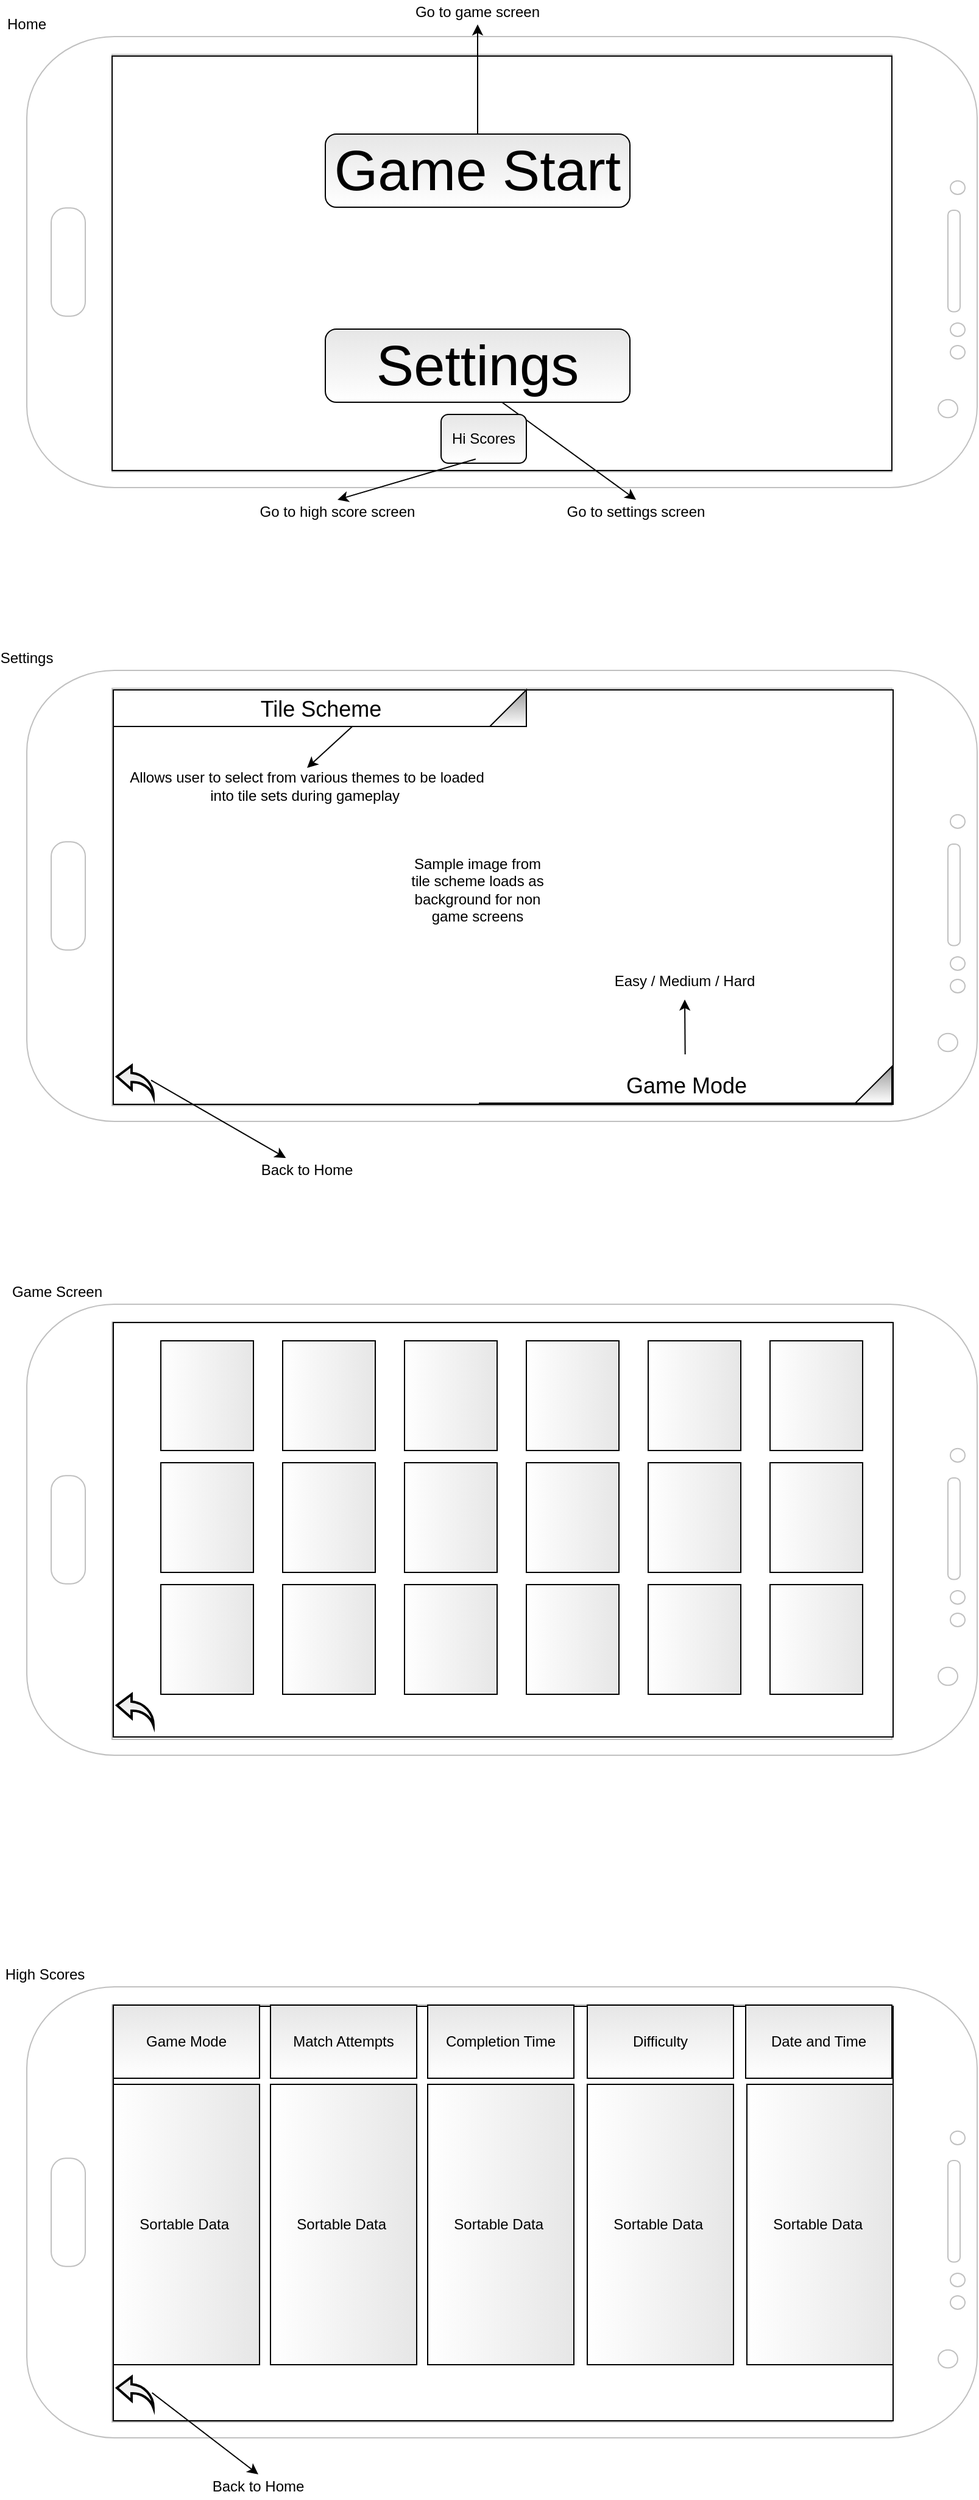 <mxfile version="14.6.13" type="device"><diagram id="3Vz7GDglLqsAy1TuZTx-" name="Page-1"><mxGraphModel dx="1264" dy="592" grid="1" gridSize="10" guides="1" tooltips="1" connect="1" arrows="1" fold="1" page="1" pageScale="1" pageWidth="850" pageHeight="1100" math="0" shadow="0"><root><mxCell id="0"/><mxCell id="1" parent="0"/><mxCell id="xZmnF5-ExqYz7Tapgvyx-1" value="" style="verticalLabelPosition=bottom;verticalAlign=top;html=1;shadow=0;dashed=0;strokeWidth=1;shape=mxgraph.android.phone2;strokeColor=#c0c0c0;direction=south;" parent="1" vertex="1"><mxGeometry x="30" y="80" width="780" height="370" as="geometry"/></mxCell><mxCell id="xZmnF5-ExqYz7Tapgvyx-2" value="&lt;font style=&quot;font-size: 50px&quot;&gt;&lt;br&gt;&lt;/font&gt;" style="rounded=0;whiteSpace=wrap;html=1;verticalAlign=middle;" parent="1" vertex="1"><mxGeometry x="100" y="96" width="640" height="340" as="geometry"/></mxCell><mxCell id="xZmnF5-ExqYz7Tapgvyx-4" value="Go to game screen" style="text;html=1;strokeColor=none;fillColor=none;align=center;verticalAlign=middle;whiteSpace=wrap;rounded=0;" parent="1" vertex="1"><mxGeometry x="280" y="50" width="240" height="20" as="geometry"/></mxCell><mxCell id="xZmnF5-ExqYz7Tapgvyx-5" value="Go to settings screen" style="text;html=1;strokeColor=none;fillColor=none;align=center;verticalAlign=middle;whiteSpace=wrap;rounded=0;" parent="1" vertex="1"><mxGeometry x="440" y="460" width="180" height="20" as="geometry"/></mxCell><mxCell id="xZmnF5-ExqYz7Tapgvyx-6" value="" style="endArrow=classic;html=1;entryX=0.5;entryY=1;entryDx=0;entryDy=0;" parent="1" target="xZmnF5-ExqYz7Tapgvyx-4" edge="1"><mxGeometry width="50" height="50" relative="1" as="geometry"><mxPoint x="400" y="160" as="sourcePoint"/><mxPoint x="430" y="100" as="targetPoint"/></mxGeometry></mxCell><mxCell id="xZmnF5-ExqYz7Tapgvyx-8" value="" style="endArrow=classic;html=1;entryX=0.5;entryY=0;entryDx=0;entryDy=0;" parent="1" target="xZmnF5-ExqYz7Tapgvyx-5" edge="1"><mxGeometry width="50" height="50" relative="1" as="geometry"><mxPoint x="420" y="380" as="sourcePoint"/><mxPoint x="450" y="270" as="targetPoint"/></mxGeometry></mxCell><mxCell id="xZmnF5-ExqYz7Tapgvyx-9" value="" style="verticalLabelPosition=bottom;verticalAlign=top;html=1;shadow=0;dashed=0;strokeWidth=1;shape=mxgraph.android.phone2;strokeColor=#c0c0c0;direction=south;" parent="1" vertex="1"><mxGeometry x="30" y="600" width="780" height="370" as="geometry"/></mxCell><mxCell id="xZmnF5-ExqYz7Tapgvyx-10" value="" style="rounded=0;whiteSpace=wrap;html=1;" parent="1" vertex="1"><mxGeometry x="101" y="616" width="640" height="340" as="geometry"/></mxCell><mxCell id="xZmnF5-ExqYz7Tapgvyx-13" value="&lt;font style=&quot;font-size: 18px&quot;&gt;Tile Scheme&lt;/font&gt;" style="strokeWidth=1;html=1;shadow=0;shape=mxgraph.android.spinner2;align=center;fillColor=#999999;verticalAlign=bottom;fontColor=#000000;gradientColor=#ffffff;perimeterSpacing=10;sketch=0;" parent="1" vertex="1"><mxGeometry x="101" y="616" width="339" height="30" as="geometry"/></mxCell><mxCell id="xZmnF5-ExqYz7Tapgvyx-14" value="Allows user to select from various themes to be loaded into tile sets during gameplay&amp;nbsp;" style="text;html=1;strokeColor=none;fillColor=none;align=center;verticalAlign=middle;whiteSpace=wrap;rounded=0;shadow=0;sketch=0;fontColor=#000000;" parent="1" vertex="1"><mxGeometry x="110" y="680" width="300" height="30" as="geometry"/></mxCell><mxCell id="xZmnF5-ExqYz7Tapgvyx-15" value="" style="endArrow=classic;html=1;fontColor=#000000;exitX=0.575;exitY=0.796;exitDx=0;exitDy=0;exitPerimeter=0;entryX=0.5;entryY=0;entryDx=0;entryDy=0;" parent="1" source="xZmnF5-ExqYz7Tapgvyx-13" target="xZmnF5-ExqYz7Tapgvyx-14" edge="1"><mxGeometry width="50" height="50" relative="1" as="geometry"><mxPoint x="400" y="780" as="sourcePoint"/><mxPoint x="450" y="730" as="targetPoint"/></mxGeometry></mxCell><mxCell id="xZmnF5-ExqYz7Tapgvyx-17" value="&lt;font style=&quot;font-size: 18px&quot;&gt;Game Mode&lt;/font&gt;" style="strokeWidth=1;html=1;shadow=0;shape=mxgraph.android.spinner2;align=center;fillColor=#999999;verticalAlign=bottom;fontColor=#000000;gradientColor=#ffffff;perimeterSpacing=10;sketch=0;" parent="1" vertex="1"><mxGeometry x="401" y="925" width="339" height="30" as="geometry"/></mxCell><mxCell id="xZmnF5-ExqYz7Tapgvyx-18" value="Easy / Medium / Hard" style="text;html=1;strokeColor=none;fillColor=none;align=center;verticalAlign=middle;whiteSpace=wrap;rounded=0;shadow=0;sketch=0;fontColor=#000000;" parent="1" vertex="1"><mxGeometry x="410" y="840" width="320" height="30" as="geometry"/></mxCell><mxCell id="xZmnF5-ExqYz7Tapgvyx-19" value="" style="endArrow=classic;html=1;fontColor=#000000;entryX=0.5;entryY=1;entryDx=0;entryDy=0;" parent="1" source="xZmnF5-ExqYz7Tapgvyx-17" target="xZmnF5-ExqYz7Tapgvyx-18" edge="1"><mxGeometry width="50" height="50" relative="1" as="geometry"><mxPoint x="400" y="780" as="sourcePoint"/><mxPoint x="450" y="730" as="targetPoint"/></mxGeometry></mxCell><mxCell id="xZmnF5-ExqYz7Tapgvyx-20" value="Settings" style="text;html=1;strokeColor=none;fillColor=none;align=center;verticalAlign=middle;whiteSpace=wrap;rounded=0;shadow=0;sketch=0;fontColor=#000000;" parent="1" vertex="1"><mxGeometry x="10" y="580" width="40" height="20" as="geometry"/></mxCell><mxCell id="xZmnF5-ExqYz7Tapgvyx-21" value="Home" style="text;html=1;strokeColor=none;fillColor=none;align=center;verticalAlign=middle;whiteSpace=wrap;rounded=0;shadow=0;sketch=0;fontColor=#000000;" parent="1" vertex="1"><mxGeometry x="10" y="60" width="40" height="20" as="geometry"/></mxCell><mxCell id="xZmnF5-ExqYz7Tapgvyx-22" value="" style="html=1;verticalLabelPosition=bottom;align=center;labelBackgroundColor=#ffffff;verticalAlign=top;strokeWidth=2;shadow=0;dashed=0;shape=mxgraph.ios7.icons.back;sketch=0;fontColor=#000000;fillColor=#E6E6E6;gradientColor=#ffffff;" parent="1" vertex="1"><mxGeometry x="104" y="924.25" width="30" height="25.5" as="geometry"/></mxCell><mxCell id="xZmnF5-ExqYz7Tapgvyx-23" value="" style="endArrow=classic;html=1;fontColor=#000000;exitX=0.933;exitY=0.469;exitDx=0;exitDy=0;exitPerimeter=0;" parent="1" source="xZmnF5-ExqYz7Tapgvyx-22" target="xZmnF5-ExqYz7Tapgvyx-24" edge="1"><mxGeometry width="50" height="50" relative="1" as="geometry"><mxPoint x="400" y="780" as="sourcePoint"/><mxPoint x="230" y="1010" as="targetPoint"/></mxGeometry></mxCell><mxCell id="xZmnF5-ExqYz7Tapgvyx-24" value="Back to Home" style="text;html=1;strokeColor=none;fillColor=none;align=center;verticalAlign=middle;whiteSpace=wrap;rounded=0;shadow=0;sketch=0;fontColor=#000000;" parent="1" vertex="1"><mxGeometry x="210" y="1000" width="100" height="20" as="geometry"/></mxCell><mxCell id="xZmnF5-ExqYz7Tapgvyx-25" value="&lt;font style=&quot;font-size: 46px&quot;&gt;Game Start&lt;/font&gt;" style="rounded=1;whiteSpace=wrap;html=1;shadow=0;sketch=0;fontColor=#000000;strokeColor=#000000;fillColor=#E6E6E6;gradientColor=#ffffff;" parent="1" vertex="1"><mxGeometry x="275" y="160" width="250" height="60" as="geometry"/></mxCell><mxCell id="xZmnF5-ExqYz7Tapgvyx-26" value="&lt;font style=&quot;font-size: 46px&quot;&gt;Settings&lt;/font&gt;" style="rounded=1;whiteSpace=wrap;html=1;shadow=0;sketch=0;fontColor=#000000;strokeColor=#000000;fillColor=#E6E6E6;gradientColor=#ffffff;" parent="1" vertex="1"><mxGeometry x="275" y="320" width="250" height="60" as="geometry"/></mxCell><mxCell id="xZmnF5-ExqYz7Tapgvyx-32" value="Sample image from tile scheme loads as background for non game screens" style="text;html=1;strokeColor=none;fillColor=none;align=center;verticalAlign=middle;whiteSpace=wrap;rounded=0;shadow=0;sketch=0;fontColor=#000000;" parent="1" vertex="1"><mxGeometry x="340" y="770" width="120" height="20" as="geometry"/></mxCell><mxCell id="xZmnF5-ExqYz7Tapgvyx-33" value="" style="verticalLabelPosition=bottom;verticalAlign=top;html=1;shadow=0;dashed=0;strokeWidth=1;shape=mxgraph.android.phone2;strokeColor=#c0c0c0;direction=south;" parent="1" vertex="1"><mxGeometry x="30" y="1120" width="780" height="370" as="geometry"/></mxCell><mxCell id="xZmnF5-ExqYz7Tapgvyx-34" value="" style="rounded=0;whiteSpace=wrap;html=1;" parent="1" vertex="1"><mxGeometry x="101" y="1135" width="640" height="340" as="geometry"/></mxCell><mxCell id="xZmnF5-ExqYz7Tapgvyx-35" value="" style="html=1;verticalLabelPosition=bottom;align=center;labelBackgroundColor=#ffffff;verticalAlign=top;strokeWidth=2;shadow=0;dashed=0;shape=mxgraph.ios7.icons.back;sketch=0;fontColor=#000000;fillColor=#E6E6E6;gradientColor=#ffffff;" parent="1" vertex="1"><mxGeometry x="104" y="1440" width="30" height="25.5" as="geometry"/></mxCell><mxCell id="xZmnF5-ExqYz7Tapgvyx-39" value="" style="rounded=0;whiteSpace=wrap;html=1;shadow=0;sketch=0;fontColor=#000000;strokeColor=#000000;fillColor=#E6E6E6;gradientColor=#ffffff;direction=south;" parent="1" vertex="1"><mxGeometry x="140" y="1150" width="76" height="90" as="geometry"/></mxCell><mxCell id="xZmnF5-ExqYz7Tapgvyx-40" value="" style="rounded=0;whiteSpace=wrap;html=1;shadow=0;sketch=0;fontColor=#000000;strokeColor=#000000;fillColor=#E6E6E6;gradientColor=#ffffff;direction=south;" parent="1" vertex="1"><mxGeometry x="140" y="1250" width="76" height="90" as="geometry"/></mxCell><mxCell id="xZmnF5-ExqYz7Tapgvyx-41" value="" style="rounded=0;whiteSpace=wrap;html=1;shadow=0;sketch=0;fontColor=#000000;strokeColor=#000000;fillColor=#E6E6E6;gradientColor=#ffffff;direction=south;" parent="1" vertex="1"><mxGeometry x="140" y="1350" width="76" height="90" as="geometry"/></mxCell><mxCell id="xZmnF5-ExqYz7Tapgvyx-42" value="" style="rounded=0;whiteSpace=wrap;html=1;shadow=0;sketch=0;fontColor=#000000;strokeColor=#000000;fillColor=#E6E6E6;gradientColor=#ffffff;direction=south;" parent="1" vertex="1"><mxGeometry x="240" y="1150" width="76" height="90" as="geometry"/></mxCell><mxCell id="xZmnF5-ExqYz7Tapgvyx-43" value="" style="rounded=0;whiteSpace=wrap;html=1;shadow=0;sketch=0;fontColor=#000000;strokeColor=#000000;fillColor=#E6E6E6;gradientColor=#ffffff;direction=south;" parent="1" vertex="1"><mxGeometry x="240" y="1350" width="76" height="90" as="geometry"/></mxCell><mxCell id="xZmnF5-ExqYz7Tapgvyx-44" value="" style="rounded=0;whiteSpace=wrap;html=1;shadow=0;sketch=0;fontColor=#000000;strokeColor=#000000;fillColor=#E6E6E6;gradientColor=#ffffff;direction=south;" parent="1" vertex="1"><mxGeometry x="240" y="1250" width="76" height="90" as="geometry"/></mxCell><mxCell id="xZmnF5-ExqYz7Tapgvyx-45" value="" style="rounded=0;whiteSpace=wrap;html=1;shadow=0;sketch=0;fontColor=#000000;strokeColor=#000000;fillColor=#E6E6E6;gradientColor=#ffffff;direction=south;" parent="1" vertex="1"><mxGeometry x="340" y="1150" width="76" height="90" as="geometry"/></mxCell><mxCell id="xZmnF5-ExqYz7Tapgvyx-46" value="" style="rounded=0;whiteSpace=wrap;html=1;shadow=0;sketch=0;fontColor=#000000;strokeColor=#000000;fillColor=#E6E6E6;gradientColor=#ffffff;direction=south;" parent="1" vertex="1"><mxGeometry x="340" y="1250" width="76" height="90" as="geometry"/></mxCell><mxCell id="xZmnF5-ExqYz7Tapgvyx-47" value="" style="rounded=0;whiteSpace=wrap;html=1;shadow=0;sketch=0;fontColor=#000000;strokeColor=#000000;fillColor=#E6E6E6;gradientColor=#ffffff;direction=south;" parent="1" vertex="1"><mxGeometry x="340" y="1350" width="76" height="90" as="geometry"/></mxCell><mxCell id="xZmnF5-ExqYz7Tapgvyx-48" value="" style="rounded=0;whiteSpace=wrap;html=1;shadow=0;sketch=0;fontColor=#000000;strokeColor=#000000;fillColor=#E6E6E6;gradientColor=#ffffff;direction=south;" parent="1" vertex="1"><mxGeometry x="440" y="1350" width="76" height="90" as="geometry"/></mxCell><mxCell id="xZmnF5-ExqYz7Tapgvyx-49" value="" style="rounded=0;whiteSpace=wrap;html=1;shadow=0;sketch=0;fontColor=#000000;strokeColor=#000000;fillColor=#E6E6E6;gradientColor=#ffffff;direction=south;" parent="1" vertex="1"><mxGeometry x="540" y="1150" width="76" height="90" as="geometry"/></mxCell><mxCell id="xZmnF5-ExqYz7Tapgvyx-50" value="" style="rounded=0;whiteSpace=wrap;html=1;shadow=0;sketch=0;fontColor=#000000;strokeColor=#000000;fillColor=#E6E6E6;gradientColor=#ffffff;direction=south;" parent="1" vertex="1"><mxGeometry x="440" y="1150" width="76" height="90" as="geometry"/></mxCell><mxCell id="xZmnF5-ExqYz7Tapgvyx-51" value="" style="rounded=0;whiteSpace=wrap;html=1;shadow=0;sketch=0;fontColor=#000000;strokeColor=#000000;fillColor=#E6E6E6;gradientColor=#ffffff;direction=south;" parent="1" vertex="1"><mxGeometry x="540" y="1350" width="76" height="90" as="geometry"/></mxCell><mxCell id="xZmnF5-ExqYz7Tapgvyx-52" value="" style="rounded=0;whiteSpace=wrap;html=1;shadow=0;sketch=0;fontColor=#000000;strokeColor=#000000;fillColor=#E6E6E6;gradientColor=#ffffff;direction=south;" parent="1" vertex="1"><mxGeometry x="540" y="1250" width="76" height="90" as="geometry"/></mxCell><mxCell id="xZmnF5-ExqYz7Tapgvyx-53" value="" style="rounded=0;whiteSpace=wrap;html=1;shadow=0;sketch=0;fontColor=#000000;strokeColor=#000000;fillColor=#E6E6E6;gradientColor=#ffffff;direction=south;" parent="1" vertex="1"><mxGeometry x="440" y="1250" width="76" height="90" as="geometry"/></mxCell><mxCell id="xZmnF5-ExqYz7Tapgvyx-54" value="" style="rounded=0;whiteSpace=wrap;html=1;shadow=0;sketch=0;fontColor=#000000;strokeColor=#000000;fillColor=#E6E6E6;gradientColor=#ffffff;direction=south;" parent="1" vertex="1"><mxGeometry x="640" y="1350" width="76" height="90" as="geometry"/></mxCell><mxCell id="xZmnF5-ExqYz7Tapgvyx-55" value="" style="rounded=0;whiteSpace=wrap;html=1;shadow=0;sketch=0;fontColor=#000000;strokeColor=#000000;fillColor=#E6E6E6;gradientColor=#ffffff;direction=south;" parent="1" vertex="1"><mxGeometry x="640" y="1250" width="76" height="90" as="geometry"/></mxCell><mxCell id="xZmnF5-ExqYz7Tapgvyx-56" value="" style="rounded=0;whiteSpace=wrap;html=1;shadow=0;sketch=0;fontColor=#000000;strokeColor=#000000;fillColor=#E6E6E6;gradientColor=#ffffff;direction=south;" parent="1" vertex="1"><mxGeometry x="640" y="1150" width="76" height="90" as="geometry"/></mxCell><mxCell id="xZmnF5-ExqYz7Tapgvyx-60" value="Hi Scores" style="rounded=1;whiteSpace=wrap;html=1;shadow=0;sketch=0;fontColor=#000000;strokeColor=#000000;fillColor=#E6E6E6;gradientColor=#ffffff;" parent="1" vertex="1"><mxGeometry x="370" y="390" width="70" height="40" as="geometry"/></mxCell><mxCell id="xZmnF5-ExqYz7Tapgvyx-61" value="" style="endArrow=classic;html=1;fontColor=#000000;entryX=0.5;entryY=0;entryDx=0;entryDy=0;exitX=0.406;exitY=0.915;exitDx=0;exitDy=0;exitPerimeter=0;" parent="1" source="xZmnF5-ExqYz7Tapgvyx-60" target="xZmnF5-ExqYz7Tapgvyx-62" edge="1"><mxGeometry width="50" height="50" relative="1" as="geometry"><mxPoint x="400" y="400" as="sourcePoint"/><mxPoint x="350" y="470" as="targetPoint"/></mxGeometry></mxCell><mxCell id="xZmnF5-ExqYz7Tapgvyx-62" value="Go to high score screen" style="text;html=1;strokeColor=none;fillColor=none;align=center;verticalAlign=middle;whiteSpace=wrap;rounded=0;shadow=0;sketch=0;fontColor=#000000;" parent="1" vertex="1"><mxGeometry x="220" y="460" width="130" height="20" as="geometry"/></mxCell><mxCell id="xZmnF5-ExqYz7Tapgvyx-63" value="" style="verticalLabelPosition=bottom;verticalAlign=top;html=1;shadow=0;dashed=0;strokeWidth=1;shape=mxgraph.android.phone2;strokeColor=#c0c0c0;direction=south;" parent="1" vertex="1"><mxGeometry x="30" y="1680" width="780" height="370" as="geometry"/></mxCell><mxCell id="xZmnF5-ExqYz7Tapgvyx-64" value="" style="rounded=0;whiteSpace=wrap;html=1;" parent="1" vertex="1"><mxGeometry x="101" y="1696" width="640" height="340" as="geometry"/></mxCell><mxCell id="xZmnF5-ExqYz7Tapgvyx-65" value="Game Mode" style="rounded=0;whiteSpace=wrap;html=1;shadow=0;sketch=0;fontColor=#000000;strokeColor=#000000;fillColor=#E6E6E6;gradientColor=#ffffff;" parent="1" vertex="1"><mxGeometry x="101" y="1695" width="120" height="60" as="geometry"/></mxCell><mxCell id="xZmnF5-ExqYz7Tapgvyx-66" value="Match Attempts" style="rounded=0;whiteSpace=wrap;html=1;shadow=0;sketch=0;fontColor=#000000;strokeColor=#000000;fillColor=#E6E6E6;gradientColor=#ffffff;" parent="1" vertex="1"><mxGeometry x="230" y="1695" width="120" height="60" as="geometry"/></mxCell><mxCell id="xZmnF5-ExqYz7Tapgvyx-67" value="Completion Time" style="rounded=0;whiteSpace=wrap;html=1;shadow=0;sketch=0;fontColor=#000000;strokeColor=#000000;fillColor=#E6E6E6;gradientColor=#ffffff;" parent="1" vertex="1"><mxGeometry x="359" y="1695" width="120" height="60" as="geometry"/></mxCell><mxCell id="xZmnF5-ExqYz7Tapgvyx-68" value="Difficulty" style="rounded=0;whiteSpace=wrap;html=1;shadow=0;sketch=0;fontColor=#000000;strokeColor=#000000;fillColor=#E6E6E6;gradientColor=#ffffff;" parent="1" vertex="1"><mxGeometry x="490" y="1695" width="120" height="60" as="geometry"/></mxCell><mxCell id="xZmnF5-ExqYz7Tapgvyx-69" value="Date and Time" style="rounded=0;whiteSpace=wrap;html=1;shadow=0;sketch=0;fontColor=#000000;strokeColor=#000000;fillColor=#E6E6E6;gradientColor=#ffffff;" parent="1" vertex="1"><mxGeometry x="620" y="1695" width="120" height="60" as="geometry"/></mxCell><mxCell id="xZmnF5-ExqYz7Tapgvyx-70" value="" style="html=1;verticalLabelPosition=bottom;align=center;labelBackgroundColor=#ffffff;verticalAlign=top;strokeWidth=2;shadow=0;dashed=0;shape=mxgraph.ios7.icons.back;sketch=0;fontColor=#000000;fillColor=#E6E6E6;gradientColor=#ffffff;" parent="1" vertex="1"><mxGeometry x="104" y="2000" width="30" height="25.5" as="geometry"/></mxCell><mxCell id="xZmnF5-ExqYz7Tapgvyx-71" value="Back to Home" style="text;html=1;strokeColor=none;fillColor=none;align=center;verticalAlign=middle;whiteSpace=wrap;rounded=0;shadow=0;sketch=0;fontColor=#000000;" parent="1" vertex="1"><mxGeometry x="170" y="2080" width="100" height="20" as="geometry"/></mxCell><mxCell id="xZmnF5-ExqYz7Tapgvyx-72" value="" style="endArrow=classic;html=1;fontColor=#000000;exitX=0.96;exitY=0.51;exitDx=0;exitDy=0;exitPerimeter=0;entryX=0.5;entryY=0;entryDx=0;entryDy=0;" parent="1" source="xZmnF5-ExqYz7Tapgvyx-70" target="xZmnF5-ExqYz7Tapgvyx-71" edge="1"><mxGeometry width="50" height="50" relative="1" as="geometry"><mxPoint x="400" y="1940" as="sourcePoint"/><mxPoint x="450" y="1890" as="targetPoint"/></mxGeometry></mxCell><mxCell id="xZmnF5-ExqYz7Tapgvyx-73" value="Sortable Data&amp;nbsp;" style="rounded=0;whiteSpace=wrap;html=1;shadow=0;sketch=0;fontColor=#000000;strokeColor=#000000;fillColor=#E6E6E6;gradientColor=#ffffff;direction=south;" parent="1" vertex="1"><mxGeometry x="101" y="1760" width="120" height="230" as="geometry"/></mxCell><mxCell id="xZmnF5-ExqYz7Tapgvyx-74" value="&lt;span&gt;Sortable Data&amp;nbsp;&lt;/span&gt;" style="rounded=0;whiteSpace=wrap;html=1;shadow=0;sketch=0;fontColor=#000000;strokeColor=#000000;fillColor=#E6E6E6;gradientColor=#ffffff;direction=south;" parent="1" vertex="1"><mxGeometry x="230" y="1760" width="120" height="230" as="geometry"/></mxCell><mxCell id="xZmnF5-ExqYz7Tapgvyx-75" value="&lt;span&gt;Sortable Data&amp;nbsp;&lt;/span&gt;" style="rounded=0;whiteSpace=wrap;html=1;shadow=0;sketch=0;fontColor=#000000;strokeColor=#000000;fillColor=#E6E6E6;gradientColor=#ffffff;direction=south;" parent="1" vertex="1"><mxGeometry x="359" y="1760" width="120" height="230" as="geometry"/></mxCell><mxCell id="xZmnF5-ExqYz7Tapgvyx-76" value="&lt;span&gt;Sortable Data&amp;nbsp;&lt;/span&gt;" style="rounded=0;whiteSpace=wrap;html=1;shadow=0;sketch=0;fontColor=#000000;strokeColor=#000000;fillColor=#E6E6E6;gradientColor=#ffffff;direction=south;" parent="1" vertex="1"><mxGeometry x="490" y="1760" width="120" height="230" as="geometry"/></mxCell><mxCell id="xZmnF5-ExqYz7Tapgvyx-77" value="&lt;span&gt;Sortable Data&amp;nbsp;&lt;/span&gt;" style="rounded=0;whiteSpace=wrap;html=1;shadow=0;sketch=0;fontColor=#000000;strokeColor=#000000;fillColor=#E6E6E6;gradientColor=#ffffff;direction=south;" parent="1" vertex="1"><mxGeometry x="621" y="1760" width="120" height="230" as="geometry"/></mxCell><mxCell id="Q2s4a8AM7s9BkpEd6-2J-1" value="Game Screen" style="text;html=1;strokeColor=none;fillColor=none;align=center;verticalAlign=middle;whiteSpace=wrap;rounded=0;" parent="1" vertex="1"><mxGeometry x="10" y="1100" width="90" height="20" as="geometry"/></mxCell><mxCell id="Q2s4a8AM7s9BkpEd6-2J-2" value="High Scores" style="text;html=1;strokeColor=none;fillColor=none;align=center;verticalAlign=middle;whiteSpace=wrap;rounded=0;" parent="1" vertex="1"><mxGeometry x="10" y="1660" width="70" height="20" as="geometry"/></mxCell></root></mxGraphModel></diagram></mxfile>